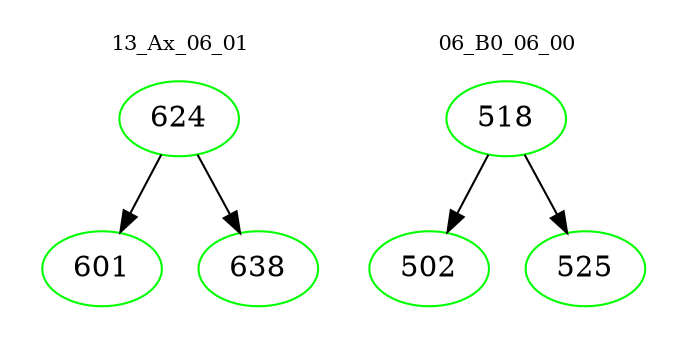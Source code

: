 digraph{
subgraph cluster_0 {
color = white
label = "13_Ax_06_01";
fontsize=10;
T0_624 [label="624", color="green"]
T0_624 -> T0_601 [color="black"]
T0_601 [label="601", color="green"]
T0_624 -> T0_638 [color="black"]
T0_638 [label="638", color="green"]
}
subgraph cluster_1 {
color = white
label = "06_B0_06_00";
fontsize=10;
T1_518 [label="518", color="green"]
T1_518 -> T1_502 [color="black"]
T1_502 [label="502", color="green"]
T1_518 -> T1_525 [color="black"]
T1_525 [label="525", color="green"]
}
}
